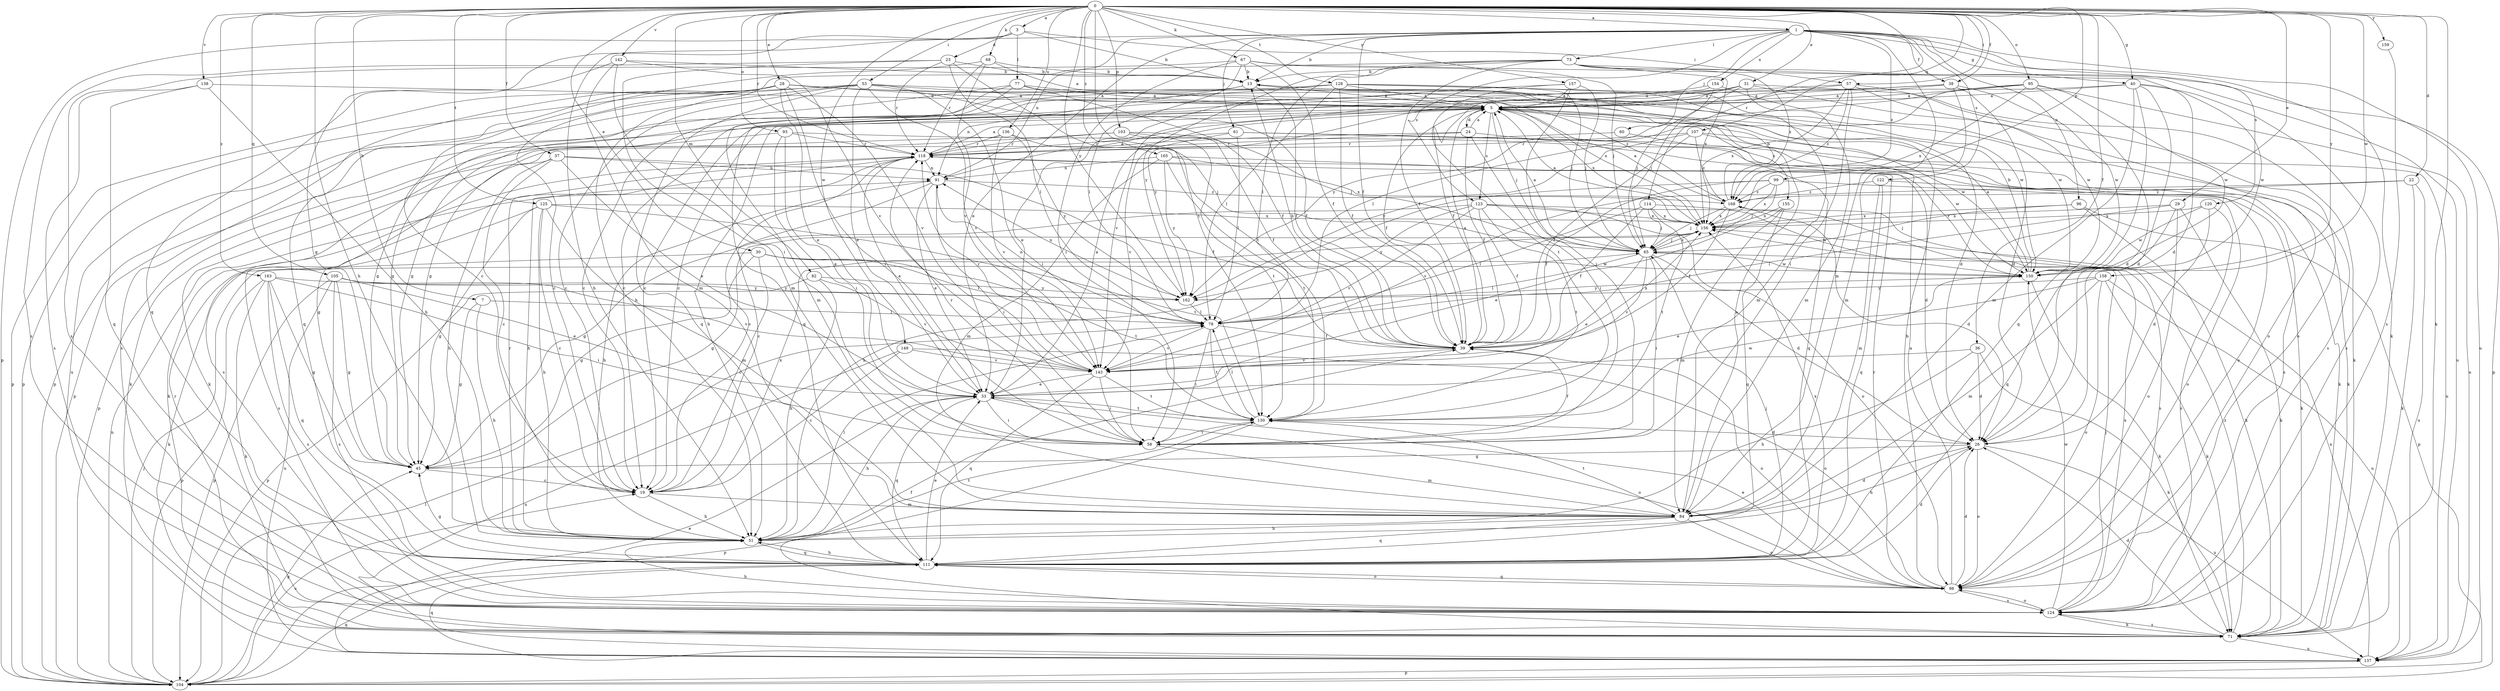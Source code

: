 strict digraph  {
0;
1;
3;
5;
7;
13;
19;
22;
23;
24;
26;
28;
29;
30;
31;
33;
36;
37;
38;
39;
40;
45;
51;
53;
57;
58;
60;
61;
65;
67;
68;
71;
73;
77;
78;
82;
84;
91;
93;
95;
96;
98;
99;
103;
104;
105;
107;
111;
114;
118;
120;
122;
123;
124;
125;
128;
130;
136;
137;
138;
142;
143;
149;
150;
154;
155;
156;
157;
158;
159;
162;
163;
165;
168;
0 -> 1  [label=a];
0 -> 3  [label=a];
0 -> 7  [label=b];
0 -> 22  [label=d];
0 -> 28  [label=e];
0 -> 29  [label=e];
0 -> 30  [label=e];
0 -> 31  [label=e];
0 -> 36  [label=f];
0 -> 37  [label=f];
0 -> 38  [label=f];
0 -> 40  [label=g];
0 -> 51  [label=h];
0 -> 53  [label=i];
0 -> 57  [label=i];
0 -> 67  [label=k];
0 -> 68  [label=k];
0 -> 71  [label=k];
0 -> 82  [label=m];
0 -> 93  [label=o];
0 -> 95  [label=o];
0 -> 99  [label=p];
0 -> 103  [label=p];
0 -> 105  [label=q];
0 -> 107  [label=q];
0 -> 114  [label=r];
0 -> 118  [label=r];
0 -> 125  [label=t];
0 -> 128  [label=t];
0 -> 130  [label=t];
0 -> 136  [label=u];
0 -> 138  [label=v];
0 -> 142  [label=v];
0 -> 149  [label=w];
0 -> 150  [label=w];
0 -> 157  [label=y];
0 -> 158  [label=y];
0 -> 159  [label=y];
0 -> 162  [label=y];
0 -> 163  [label=z];
0 -> 165  [label=z];
1 -> 13  [label=b];
1 -> 33  [label=e];
1 -> 38  [label=f];
1 -> 39  [label=f];
1 -> 40  [label=g];
1 -> 51  [label=h];
1 -> 60  [label=j];
1 -> 61  [label=j];
1 -> 71  [label=k];
1 -> 73  [label=l];
1 -> 84  [label=m];
1 -> 91  [label=n];
1 -> 96  [label=o];
1 -> 120  [label=s];
1 -> 122  [label=s];
1 -> 123  [label=s];
1 -> 137  [label=u];
1 -> 154  [label=x];
1 -> 168  [label=z];
3 -> 13  [label=b];
3 -> 23  [label=d];
3 -> 45  [label=g];
3 -> 57  [label=i];
3 -> 77  [label=l];
3 -> 104  [label=p];
5 -> 24  [label=d];
5 -> 39  [label=f];
5 -> 51  [label=h];
5 -> 65  [label=j];
5 -> 104  [label=p];
5 -> 123  [label=s];
5 -> 150  [label=w];
5 -> 155  [label=x];
5 -> 156  [label=x];
7 -> 45  [label=g];
7 -> 51  [label=h];
7 -> 78  [label=l];
13 -> 5  [label=a];
13 -> 39  [label=f];
13 -> 91  [label=n];
13 -> 104  [label=p];
19 -> 51  [label=h];
19 -> 84  [label=m];
19 -> 156  [label=x];
22 -> 71  [label=k];
22 -> 137  [label=u];
22 -> 143  [label=v];
22 -> 168  [label=z];
23 -> 13  [label=b];
23 -> 78  [label=l];
23 -> 84  [label=m];
23 -> 118  [label=r];
23 -> 124  [label=s];
23 -> 130  [label=t];
24 -> 5  [label=a];
24 -> 39  [label=f];
24 -> 58  [label=i];
24 -> 71  [label=k];
24 -> 111  [label=q];
24 -> 118  [label=r];
26 -> 45  [label=g];
26 -> 51  [label=h];
26 -> 98  [label=o];
26 -> 137  [label=u];
28 -> 5  [label=a];
28 -> 19  [label=c];
28 -> 26  [label=d];
28 -> 33  [label=e];
28 -> 58  [label=i];
28 -> 104  [label=p];
28 -> 111  [label=q];
28 -> 124  [label=s];
28 -> 143  [label=v];
28 -> 168  [label=z];
29 -> 71  [label=k];
29 -> 78  [label=l];
29 -> 98  [label=o];
29 -> 111  [label=q];
29 -> 156  [label=x];
30 -> 19  [label=c];
30 -> 45  [label=g];
30 -> 71  [label=k];
30 -> 78  [label=l];
30 -> 130  [label=t];
30 -> 150  [label=w];
31 -> 5  [label=a];
31 -> 39  [label=f];
31 -> 65  [label=j];
31 -> 71  [label=k];
31 -> 84  [label=m];
31 -> 98  [label=o];
31 -> 143  [label=v];
33 -> 5  [label=a];
33 -> 51  [label=h];
33 -> 58  [label=i];
33 -> 98  [label=o];
33 -> 111  [label=q];
33 -> 130  [label=t];
36 -> 26  [label=d];
36 -> 51  [label=h];
36 -> 71  [label=k];
36 -> 143  [label=v];
37 -> 19  [label=c];
37 -> 33  [label=e];
37 -> 39  [label=f];
37 -> 45  [label=g];
37 -> 51  [label=h];
37 -> 91  [label=n];
38 -> 5  [label=a];
38 -> 19  [label=c];
38 -> 26  [label=d];
38 -> 84  [label=m];
38 -> 150  [label=w];
38 -> 162  [label=y];
39 -> 5  [label=a];
39 -> 13  [label=b];
39 -> 98  [label=o];
39 -> 143  [label=v];
39 -> 156  [label=x];
40 -> 5  [label=a];
40 -> 26  [label=d];
40 -> 45  [label=g];
40 -> 84  [label=m];
40 -> 111  [label=q];
40 -> 124  [label=s];
40 -> 150  [label=w];
45 -> 19  [label=c];
51 -> 78  [label=l];
51 -> 111  [label=q];
51 -> 118  [label=r];
51 -> 130  [label=t];
53 -> 5  [label=a];
53 -> 19  [label=c];
53 -> 33  [label=e];
53 -> 39  [label=f];
53 -> 45  [label=g];
53 -> 58  [label=i];
53 -> 104  [label=p];
53 -> 111  [label=q];
53 -> 137  [label=u];
53 -> 143  [label=v];
53 -> 150  [label=w];
57 -> 5  [label=a];
57 -> 19  [label=c];
57 -> 58  [label=i];
57 -> 98  [label=o];
57 -> 150  [label=w];
57 -> 156  [label=x];
57 -> 168  [label=z];
58 -> 39  [label=f];
58 -> 84  [label=m];
58 -> 118  [label=r];
60 -> 118  [label=r];
60 -> 124  [label=s];
61 -> 71  [label=k];
61 -> 78  [label=l];
61 -> 98  [label=o];
61 -> 118  [label=r];
61 -> 143  [label=v];
65 -> 5  [label=a];
65 -> 26  [label=d];
65 -> 33  [label=e];
65 -> 58  [label=i];
65 -> 78  [label=l];
65 -> 143  [label=v];
65 -> 150  [label=w];
65 -> 156  [label=x];
67 -> 13  [label=b];
67 -> 26  [label=d];
67 -> 39  [label=f];
67 -> 58  [label=i];
67 -> 65  [label=j];
67 -> 78  [label=l];
67 -> 124  [label=s];
68 -> 5  [label=a];
68 -> 13  [label=b];
68 -> 19  [label=c];
68 -> 118  [label=r];
68 -> 143  [label=v];
71 -> 26  [label=d];
71 -> 39  [label=f];
71 -> 118  [label=r];
71 -> 124  [label=s];
71 -> 137  [label=u];
71 -> 168  [label=z];
73 -> 13  [label=b];
73 -> 39  [label=f];
73 -> 51  [label=h];
73 -> 78  [label=l];
73 -> 104  [label=p];
73 -> 137  [label=u];
73 -> 156  [label=x];
73 -> 162  [label=y];
73 -> 168  [label=z];
77 -> 5  [label=a];
77 -> 19  [label=c];
77 -> 39  [label=f];
77 -> 45  [label=g];
77 -> 84  [label=m];
77 -> 156  [label=x];
78 -> 39  [label=f];
78 -> 58  [label=i];
78 -> 91  [label=n];
78 -> 130  [label=t];
78 -> 143  [label=v];
82 -> 51  [label=h];
82 -> 104  [label=p];
82 -> 143  [label=v];
82 -> 162  [label=y];
84 -> 5  [label=a];
84 -> 26  [label=d];
84 -> 51  [label=h];
84 -> 98  [label=o];
84 -> 111  [label=q];
84 -> 130  [label=t];
91 -> 5  [label=a];
91 -> 19  [label=c];
91 -> 33  [label=e];
91 -> 51  [label=h];
91 -> 58  [label=i];
91 -> 168  [label=z];
93 -> 33  [label=e];
93 -> 58  [label=i];
93 -> 118  [label=r];
93 -> 124  [label=s];
93 -> 150  [label=w];
95 -> 5  [label=a];
95 -> 26  [label=d];
95 -> 78  [label=l];
95 -> 137  [label=u];
95 -> 150  [label=w];
95 -> 156  [label=x];
95 -> 162  [label=y];
96 -> 65  [label=j];
96 -> 71  [label=k];
96 -> 104  [label=p];
96 -> 156  [label=x];
98 -> 5  [label=a];
98 -> 13  [label=b];
98 -> 26  [label=d];
98 -> 33  [label=e];
98 -> 111  [label=q];
98 -> 118  [label=r];
98 -> 124  [label=s];
99 -> 39  [label=f];
99 -> 51  [label=h];
99 -> 65  [label=j];
99 -> 98  [label=o];
99 -> 156  [label=x];
99 -> 168  [label=z];
103 -> 39  [label=f];
103 -> 65  [label=j];
103 -> 71  [label=k];
103 -> 118  [label=r];
103 -> 130  [label=t];
104 -> 19  [label=c];
104 -> 45  [label=g];
104 -> 65  [label=j];
104 -> 78  [label=l];
104 -> 91  [label=n];
104 -> 111  [label=q];
105 -> 33  [label=e];
105 -> 45  [label=g];
105 -> 104  [label=p];
105 -> 124  [label=s];
105 -> 137  [label=u];
105 -> 143  [label=v];
105 -> 162  [label=y];
107 -> 39  [label=f];
107 -> 71  [label=k];
107 -> 118  [label=r];
107 -> 137  [label=u];
107 -> 162  [label=y];
107 -> 168  [label=z];
111 -> 26  [label=d];
111 -> 33  [label=e];
111 -> 45  [label=g];
111 -> 51  [label=h];
111 -> 65  [label=j];
111 -> 98  [label=o];
111 -> 156  [label=x];
114 -> 39  [label=f];
114 -> 65  [label=j];
114 -> 78  [label=l];
114 -> 130  [label=t];
114 -> 150  [label=w];
114 -> 156  [label=x];
118 -> 5  [label=a];
118 -> 19  [label=c];
118 -> 33  [label=e];
118 -> 51  [label=h];
118 -> 71  [label=k];
118 -> 91  [label=n];
120 -> 26  [label=d];
120 -> 124  [label=s];
120 -> 150  [label=w];
120 -> 156  [label=x];
122 -> 71  [label=k];
122 -> 84  [label=m];
122 -> 111  [label=q];
122 -> 168  [label=z];
123 -> 39  [label=f];
123 -> 45  [label=g];
123 -> 98  [label=o];
123 -> 124  [label=s];
123 -> 130  [label=t];
123 -> 143  [label=v];
123 -> 156  [label=x];
123 -> 162  [label=y];
124 -> 51  [label=h];
124 -> 65  [label=j];
124 -> 71  [label=k];
124 -> 98  [label=o];
124 -> 150  [label=w];
124 -> 156  [label=x];
125 -> 19  [label=c];
125 -> 45  [label=g];
125 -> 51  [label=h];
125 -> 84  [label=m];
125 -> 124  [label=s];
125 -> 130  [label=t];
125 -> 156  [label=x];
128 -> 5  [label=a];
128 -> 19  [label=c];
128 -> 39  [label=f];
128 -> 65  [label=j];
128 -> 78  [label=l];
128 -> 84  [label=m];
128 -> 111  [label=q];
128 -> 150  [label=w];
130 -> 26  [label=d];
130 -> 58  [label=i];
130 -> 78  [label=l];
130 -> 104  [label=p];
130 -> 150  [label=w];
136 -> 65  [label=j];
136 -> 104  [label=p];
136 -> 118  [label=r];
136 -> 143  [label=v];
136 -> 162  [label=y];
137 -> 33  [label=e];
137 -> 104  [label=p];
137 -> 111  [label=q];
137 -> 156  [label=x];
138 -> 5  [label=a];
138 -> 51  [label=h];
138 -> 111  [label=q];
138 -> 124  [label=s];
142 -> 13  [label=b];
142 -> 58  [label=i];
142 -> 84  [label=m];
142 -> 111  [label=q];
142 -> 143  [label=v];
143 -> 33  [label=e];
143 -> 58  [label=i];
143 -> 111  [label=q];
143 -> 118  [label=r];
143 -> 130  [label=t];
149 -> 19  [label=c];
149 -> 98  [label=o];
149 -> 137  [label=u];
149 -> 143  [label=v];
150 -> 5  [label=a];
150 -> 13  [label=b];
150 -> 71  [label=k];
150 -> 118  [label=r];
150 -> 162  [label=y];
154 -> 5  [label=a];
154 -> 45  [label=g];
154 -> 65  [label=j];
154 -> 124  [label=s];
155 -> 33  [label=e];
155 -> 84  [label=m];
155 -> 111  [label=q];
155 -> 156  [label=x];
156 -> 5  [label=a];
156 -> 45  [label=g];
156 -> 65  [label=j];
157 -> 5  [label=a];
157 -> 33  [label=e];
157 -> 58  [label=i];
157 -> 65  [label=j];
157 -> 130  [label=t];
158 -> 33  [label=e];
158 -> 71  [label=k];
158 -> 84  [label=m];
158 -> 98  [label=o];
158 -> 137  [label=u];
158 -> 162  [label=y];
159 -> 124  [label=s];
162 -> 78  [label=l];
162 -> 91  [label=n];
163 -> 45  [label=g];
163 -> 58  [label=i];
163 -> 71  [label=k];
163 -> 104  [label=p];
163 -> 111  [label=q];
163 -> 124  [label=s];
163 -> 162  [label=y];
165 -> 26  [label=d];
165 -> 84  [label=m];
165 -> 91  [label=n];
165 -> 130  [label=t];
165 -> 156  [label=x];
165 -> 162  [label=y];
168 -> 5  [label=a];
168 -> 13  [label=b];
168 -> 26  [label=d];
168 -> 39  [label=f];
168 -> 65  [label=j];
168 -> 156  [label=x];
}
